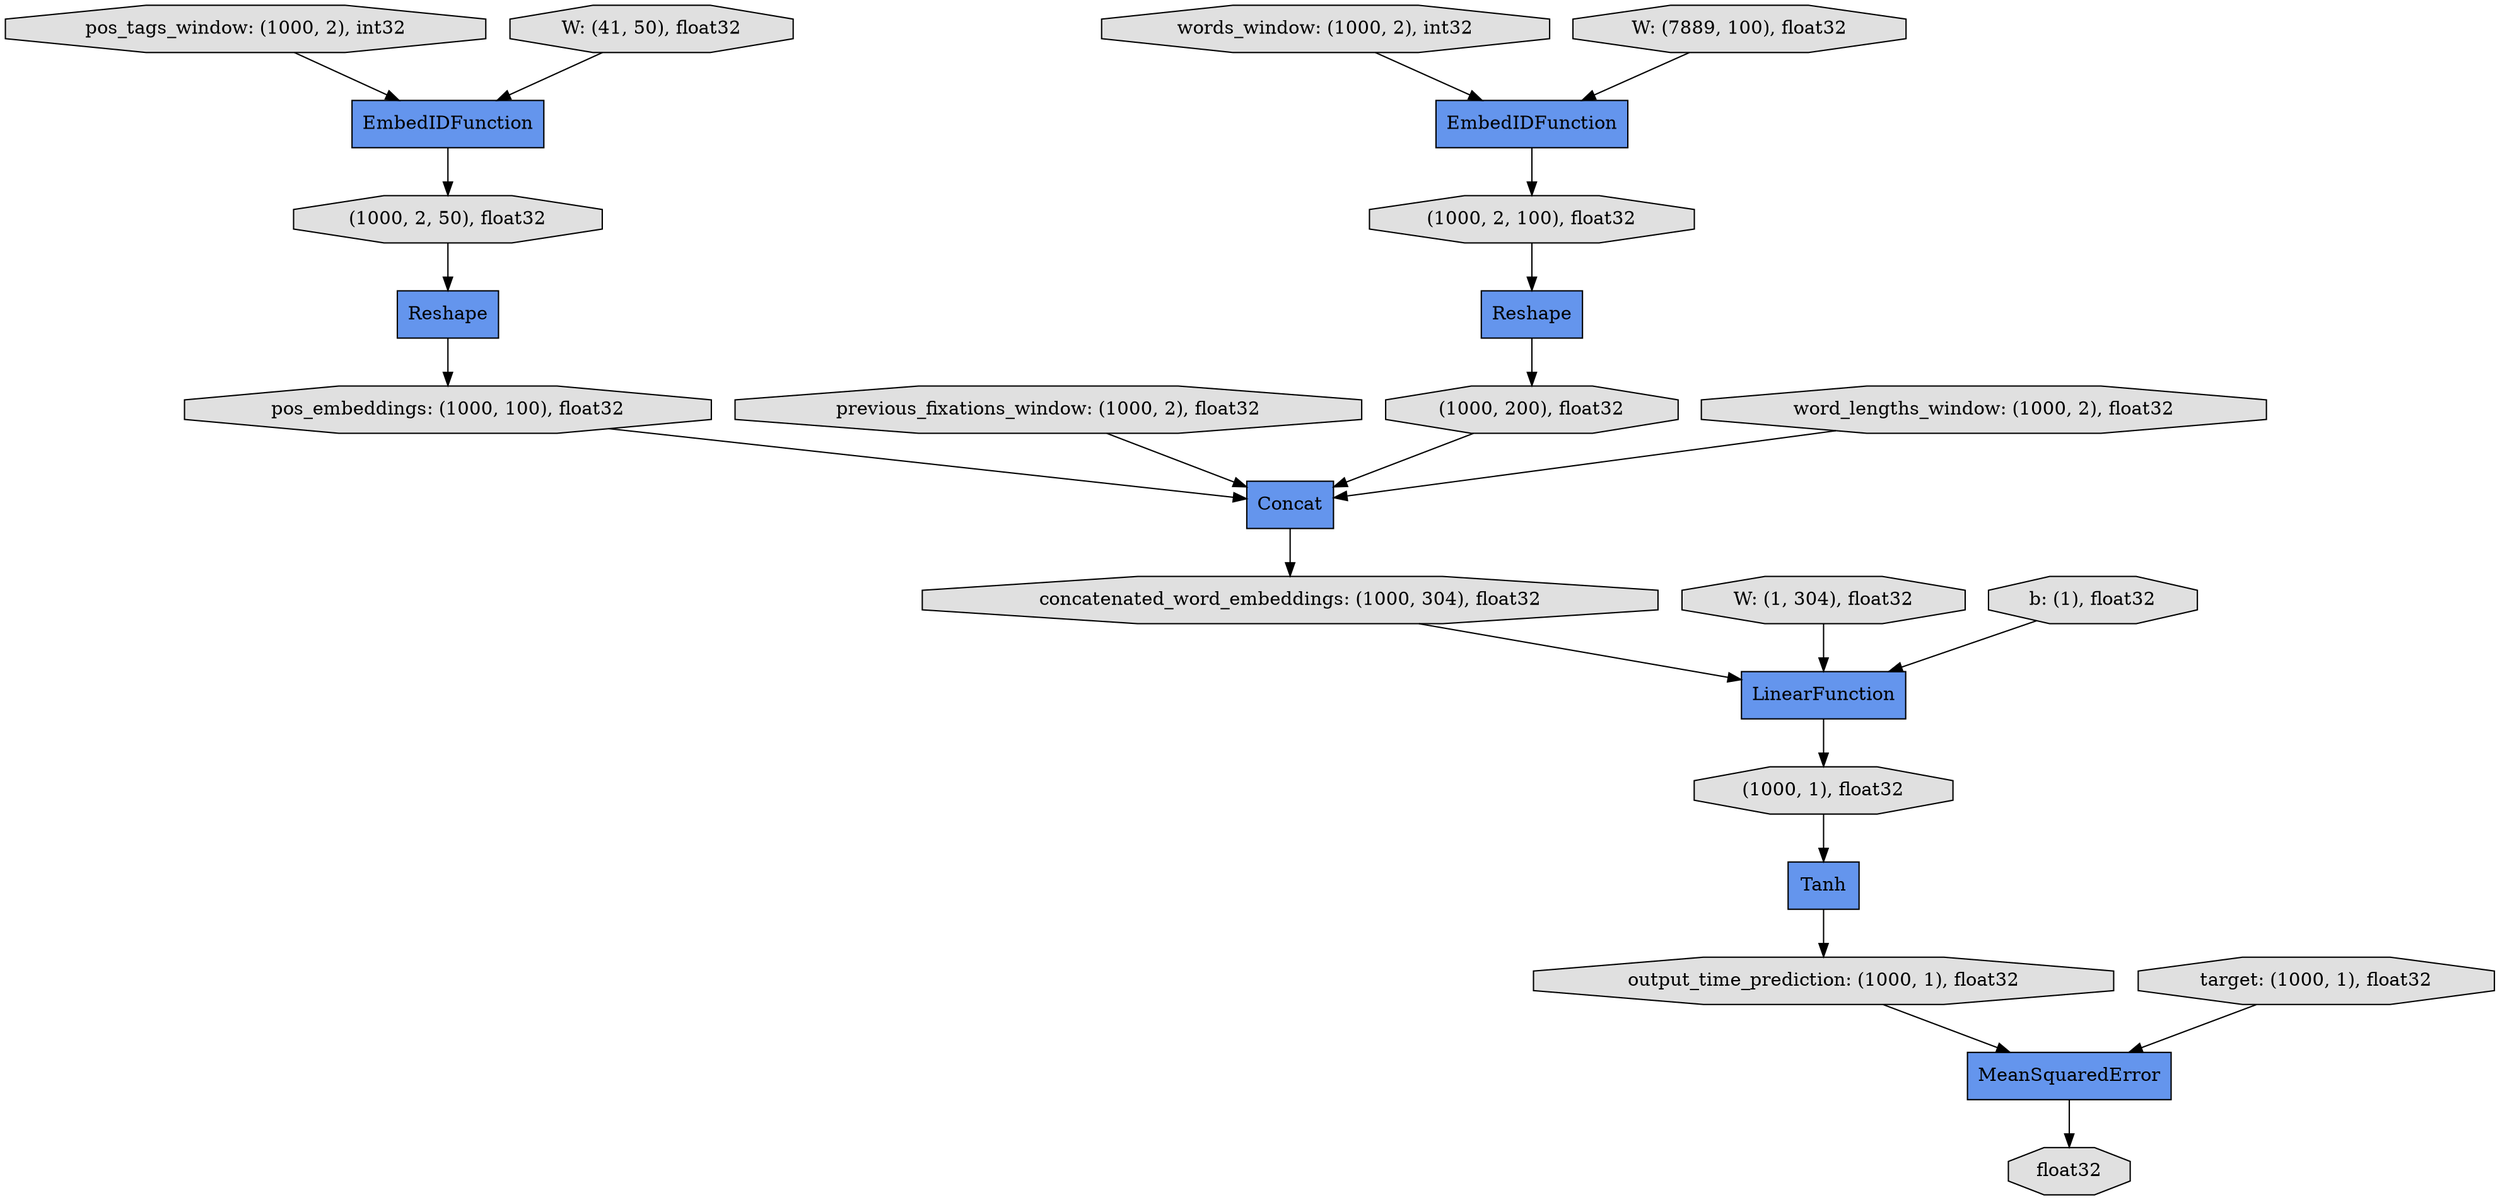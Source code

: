 digraph graphname{rankdir=TB;140505811023968 [style="filled",fillcolor="#E0E0E0",label="float32",shape="octagon"];140505811024024 [style="filled",fillcolor="#6495ED",label="Concat",shape="record"];140505811022064 [style="filled",fillcolor="#6495ED",label="LinearFunction",shape="record"];140505811024136 [style="filled",fillcolor="#E0E0E0",label="(1000, 1), float32",shape="octagon"];140505811024192 [style="filled",fillcolor="#E0E0E0",label="words_window: (1000, 2), int32",shape="octagon"];140505811022176 [style="filled",fillcolor="#6495ED",label="EmbedIDFunction",shape="record"];140505811024248 [style="filled",fillcolor="#6495ED",label="Reshape",shape="record"];140505811022232 [style="filled",fillcolor="#E0E0E0",label="concatenated_word_embeddings: (1000, 304), float32",shape="octagon"];140505811024304 [style="filled",fillcolor="#E0E0E0",label="pos_embeddings: (1000, 100), float32",shape="octagon"];140505811022288 [style="filled",fillcolor="#E0E0E0",label="W: (7889, 100), float32",shape="octagon"];140505811024360 [style="filled",fillcolor="#E0E0E0",label="(1000, 2, 50), float32",shape="octagon"];140505811022344 [style="filled",fillcolor="#6495ED",label="Reshape",shape="record"];140505811024416 [style="filled",fillcolor="#E0E0E0",label="(1000, 2, 100), float32",shape="octagon"];140505811022400 [style="filled",fillcolor="#E0E0E0",label="previous_fixations_window: (1000, 2), float32",shape="octagon"];140505811022456 [style="filled",fillcolor="#E0E0E0",label="pos_tags_window: (1000, 2), int32",shape="octagon"];140505811022568 [style="filled",fillcolor="#E0E0E0",label="(1000, 200), float32",shape="octagon"];140505811022904 [style="filled",fillcolor="#E0E0E0",label="output_time_prediction: (1000, 1), float32",shape="octagon"];140505811023016 [style="filled",fillcolor="#E0E0E0",label="target: (1000, 1), float32",shape="octagon"];140505811025256 [style="filled",fillcolor="#E0E0E0",label="W: (1, 304), float32",shape="octagon"];140505811023240 [style="filled",fillcolor="#6495ED",label="EmbedIDFunction",shape="record"];140505811023464 [style="filled",fillcolor="#6495ED",label="MeanSquaredError",shape="record"];140505811025592 [style="filled",fillcolor="#E0E0E0",label="b: (1), float32",shape="octagon"];140505811023576 [style="filled",fillcolor="#E0E0E0",label="word_lengths_window: (1000, 2), float32",shape="octagon"];140505811025760 [style="filled",fillcolor="#E0E0E0",label="W: (41, 50), float32",shape="octagon"];140505811023800 [style="filled",fillcolor="#6495ED",label="Tanh",shape="record"];140505811025256 -> 140505811022064;140505811022456 -> 140505811023240;140505811024136 -> 140505811023800;140505811022904 -> 140505811023464;140505811024024 -> 140505811022232;140505811023800 -> 140505811022904;140505811023016 -> 140505811023464;140505811024360 -> 140505811024248;140505811022288 -> 140505811022176;140505811024416 -> 140505811022344;140505811022232 -> 140505811022064;140505811022568 -> 140505811024024;140505811023240 -> 140505811024360;140505811022176 -> 140505811024416;140505811022400 -> 140505811024024;140505811024192 -> 140505811022176;140505811022344 -> 140505811022568;140505811023576 -> 140505811024024;140505811025592 -> 140505811022064;140505811024304 -> 140505811024024;140505811025760 -> 140505811023240;140505811023464 -> 140505811023968;140505811024248 -> 140505811024304;140505811022064 -> 140505811024136;}